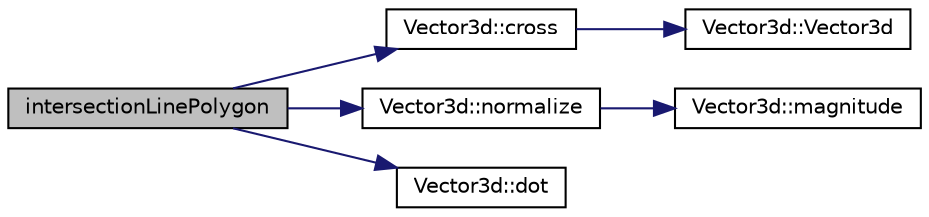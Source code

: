 digraph "intersectionLinePolygon"
{
 // INTERACTIVE_SVG=YES
  edge [fontname="Helvetica",fontsize="10",labelfontname="Helvetica",labelfontsize="10"];
  node [fontname="Helvetica",fontsize="10",shape=record];
  rankdir="LR";
  Node1 [label="intersectionLinePolygon",height=0.2,width=0.4,color="black", fillcolor="grey75", style="filled" fontcolor="black"];
  Node1 -> Node2 [color="midnightblue",fontsize="10",style="solid",fontname="Helvetica"];
  Node2 [label="Vector3d::cross",height=0.2,width=0.4,color="black", fillcolor="white", style="filled",URL="$class_vector3d.html#aebae00da2def3b4d107a195aff5cc1f9",tooltip="Calculate cross product. "];
  Node2 -> Node3 [color="midnightblue",fontsize="10",style="solid",fontname="Helvetica"];
  Node3 [label="Vector3d::Vector3d",height=0.2,width=0.4,color="black", fillcolor="white", style="filled",URL="$class_vector3d.html#aac098d8695c4288e4844835e62945244",tooltip="Constructs an object of Vector3d. "];
  Node1 -> Node4 [color="midnightblue",fontsize="10",style="solid",fontname="Helvetica"];
  Node4 [label="Vector3d::normalize",height=0.2,width=0.4,color="black", fillcolor="white", style="filled",URL="$class_vector3d.html#a3b031247cf3fba0d1370359702e97bd8",tooltip="Normalizes this vector. "];
  Node4 -> Node5 [color="midnightblue",fontsize="10",style="solid",fontname="Helvetica"];
  Node5 [label="Vector3d::magnitude",height=0.2,width=0.4,color="black", fillcolor="white", style="filled",URL="$class_vector3d.html#ac8ad00da4ddb6a555f4197b01977964b",tooltip="Get Magnitude. "];
  Node1 -> Node6 [color="midnightblue",fontsize="10",style="solid",fontname="Helvetica"];
  Node6 [label="Vector3d::dot",height=0.2,width=0.4,color="black", fillcolor="white", style="filled",URL="$class_vector3d.html#a1dc6bb8e8044997634083faa1b62adde",tooltip="Calculate dot product. "];
}

